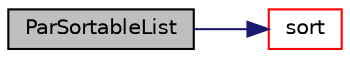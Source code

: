 digraph "ParSortableList"
{
  bgcolor="transparent";
  edge [fontname="Helvetica",fontsize="10",labelfontname="Helvetica",labelfontsize="10"];
  node [fontname="Helvetica",fontsize="10",shape=record];
  rankdir="LR";
  Node0 [label="ParSortableList",height=0.2,width=0.4,color="black", fillcolor="grey75", style="filled", fontcolor="black"];
  Node0 -> Node1 [color="midnightblue",fontsize="10",style="solid",fontname="Helvetica"];
  Node1 [label="sort",height=0.2,width=0.4,color="red",URL="$a27081.html#a47fdc9eea42b6975cdc835bb2e08810e",tooltip="(stable) sort the list (if changed after construction time) "];
}
